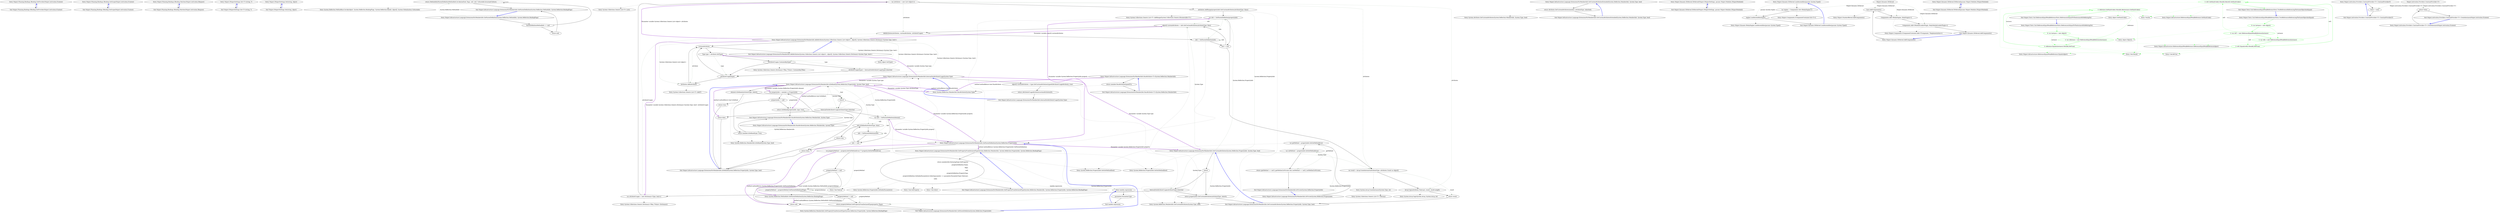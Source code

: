 digraph  {
n0 [cluster="Ninject.Planning.Bindings.IBinding.GetProvider(Ninject.Activation.IContext)", label="Entry Ninject.Planning.Bindings.IBinding.GetProvider(Ninject.Activation.IContext)", span="80-80"];
n1 [cluster="Ninject.Planning.Bindings.IBinding.GetProvider(Ninject.Activation.IContext)", label="Exit Ninject.Planning.Bindings.IBinding.GetProvider(Ninject.Activation.IContext)", span="80-80"];
n2 [cluster="Ninject.Planning.Bindings.IBinding.GetScope(Ninject.Activation.IContext)", label="Entry Ninject.Planning.Bindings.IBinding.GetScope(Ninject.Activation.IContext)", span="87-87"];
n3 [cluster="Ninject.Planning.Bindings.IBinding.GetScope(Ninject.Activation.IContext)", label="Exit Ninject.Planning.Bindings.IBinding.GetScope(Ninject.Activation.IContext)", span="87-87"];
n4 [cluster="Ninject.Planning.Bindings.IBinding.Matches(Ninject.Activation.IRequest)", label="Entry Ninject.Planning.Bindings.IBinding.Matches(Ninject.Activation.IRequest)", span="95-95"];
n5 [cluster="Ninject.Planning.Bindings.IBinding.Matches(Ninject.Activation.IRequest)", label="Exit Ninject.Planning.Bindings.IBinding.Matches(Ninject.Activation.IRequest)", span="95-95"];
m0_0 [cluster="Ninject.INinjectSettings.Get<T>(string, T)", file="ActivationCacheTests.cs", label="Entry Ninject.INinjectSettings.Get<T>(string, T)", span="62-62"];
m0_1 [cluster="Ninject.INinjectSettings.Get<T>(string, T)", file="ActivationCacheTests.cs", label="Exit Ninject.INinjectSettings.Get<T>(string, T)", span="62-62"];
m0_2 [cluster="Ninject.INinjectSettings.Set(string, object)", file="ActivationCacheTests.cs", label="Entry Ninject.INinjectSettings.Set(string, object)", span="69-69"];
m0_3 [cluster="Ninject.INinjectSettings.Set(string, object)", file="ActivationCacheTests.cs", label="Exit Ninject.INinjectSettings.Set(string, object)", span="69-69"];
m2_48 [cluster="System.Reflection.MethodBase.Invoke(object, System.Reflection.BindingFlags, System.Reflection.Binder, object[], System.Globalization.CultureInfo)", file="ExtensionsForMemberInfo.cs", label="Entry System.Reflection.MethodBase.Invoke(object, System.Reflection.BindingFlags, System.Reflection.Binder, object[], System.Globalization.CultureInfo)", span="0-0"];
m2_79 [cluster="System.Collections.Generic.List<T>.List()", file="ExtensionsForMemberInfo.cs", label="Entry System.Collections.Generic.List<T>.List()", span="0-0"];
m2_29 [cluster="Ninject.Infrastructure.Language.ExtensionsForMemberInfo.GetCustomAttributesExtended(System.Reflection.MemberInfo, System.Type, bool)", file="ExtensionsForMemberInfo.cs", label="Entry Ninject.Infrastructure.Language.ExtensionsForMemberInfo.GetCustomAttributesExtended(System.Reflection.MemberInfo, System.Type, bool)", span="131-131"];
m2_30 [cluster="Ninject.Infrastructure.Language.ExtensionsForMemberInfo.GetCustomAttributesExtended(System.Reflection.MemberInfo, System.Type, bool)", file="ExtensionsForMemberInfo.cs", label="return Attribute.GetCustomAttributes(member, attributeType, inherited);", span="134-134"];
m2_31 [cluster="Ninject.Infrastructure.Language.ExtensionsForMemberInfo.GetCustomAttributesExtended(System.Reflection.MemberInfo, System.Type, bool)", file="ExtensionsForMemberInfo.cs", label="Exit Ninject.Infrastructure.Language.ExtensionsForMemberInfo.GetCustomAttributesExtended(System.Reflection.MemberInfo, System.Type, bool)", span="131-131"];
m2_93 [cluster="object.GetType()", file="ExtensionsForMemberInfo.cs", label="Entry object.GetType()", span="0-0"];
m2_80 [cluster="System.Reflection.MemberInfo.GetCustomAttributes(System.Type, bool)", file="ExtensionsForMemberInfo.cs", label="Entry System.Reflection.MemberInfo.GetCustomAttributes(System.Type, bool)", span="0-0"];
m2_94 [cluster="System.Collections.Generic.Dictionary<TKey, TValue>.ContainsKey(TKey)", file="ExtensionsForMemberInfo.cs", label="Entry System.Collections.Generic.Dictionary<TKey, TValue>.ContainsKey(TKey)", span="0-0"];
m2_27 [cluster="System.Reflection.PropertyInfo.GetGetMethod(bool)", file="ExtensionsForMemberInfo.cs", label="Entry System.Reflection.PropertyInfo.GetGetMethod(bool)", span="0-0"];
m2_41 [cluster="System.Reflection.MethodInfo.GetParentDefinition(System.Reflection.BindingFlags)", file="ExtensionsForMemberInfo.cs", label="Entry System.Reflection.MethodInfo.GetParentDefinition(System.Reflection.BindingFlags)", span="161-161"];
m2_82 [cluster="Ninject.Infrastructure.Language.ExtensionsForMemberInfo.AddAttributes(System.Collections.Generic.List<object>, object[], System.Collections.Generic.Dictionary<System.Type, bool>)", file="ExtensionsForMemberInfo.cs", label="Entry Ninject.Infrastructure.Language.ExtensionsForMemberInfo.AddAttributes(System.Collections.Generic.List<object>, object[], System.Collections.Generic.Dictionary<System.Type, bool>)", span="238-238"];
m2_86 [cluster="Ninject.Infrastructure.Language.ExtensionsForMemberInfo.AddAttributes(System.Collections.Generic.List<object>, object[], System.Collections.Generic.Dictionary<System.Type, bool>)", file="ExtensionsForMemberInfo.cs", label=customAttributes, span="240-240"];
m2_88 [cluster="Ninject.Infrastructure.Language.ExtensionsForMemberInfo.AddAttributes(System.Collections.Generic.List<object>, object[], System.Collections.Generic.Dictionary<System.Type, bool>)", file="ExtensionsForMemberInfo.cs", label="!attributeUsages.ContainsKey(type)", span="243-243"];
m2_89 [cluster="Ninject.Infrastructure.Language.ExtensionsForMemberInfo.AddAttributes(System.Collections.Generic.List<object>, object[], System.Collections.Generic.Dictionary<System.Type, bool>)", file="ExtensionsForMemberInfo.cs", label="attributeUsages[type] = InternalGetAttributeUsage(type).Inherited", span="245-245"];
m2_90 [cluster="Ninject.Infrastructure.Language.ExtensionsForMemberInfo.AddAttributes(System.Collections.Generic.List<object>, object[], System.Collections.Generic.Dictionary<System.Type, bool>)", file="ExtensionsForMemberInfo.cs", label="attributeUsages[type]", span="248-248"];
m2_91 [cluster="Ninject.Infrastructure.Language.ExtensionsForMemberInfo.AddAttributes(System.Collections.Generic.List<object>, object[], System.Collections.Generic.Dictionary<System.Type, bool>)", file="ExtensionsForMemberInfo.cs", label="attributes.Add(attribute)", span="250-250"];
m2_87 [cluster="Ninject.Infrastructure.Language.ExtensionsForMemberInfo.AddAttributes(System.Collections.Generic.List<object>, object[], System.Collections.Generic.Dictionary<System.Type, bool>)", file="ExtensionsForMemberInfo.cs", label="Type type = attribute.GetType()", span="242-242"];
m2_92 [cluster="Ninject.Infrastructure.Language.ExtensionsForMemberInfo.AddAttributes(System.Collections.Generic.List<object>, object[], System.Collections.Generic.Dictionary<System.Type, bool>)", file="ExtensionsForMemberInfo.cs", label="Exit Ninject.Infrastructure.Language.ExtensionsForMemberInfo.AddAttributes(System.Collections.Generic.List<object>, object[], System.Collections.Generic.Dictionary<System.Type, bool>)", span="238-238"];
m2_32 [cluster="System.Attribute.GetCustomAttributes(System.Reflection.MemberInfo, System.Type, bool)", file="ExtensionsForMemberInfo.cs", label="Entry System.Attribute.GetCustomAttributes(System.Reflection.MemberInfo, System.Type, bool)", span="0-0"];
m2_3 [cluster="System.Reflection.MemberInfo.HasAttribute(System.Type)", file="ExtensionsForMemberInfo.cs", label="Entry System.Reflection.MemberInfo.HasAttribute(System.Type)", span="67-67"];
m2_12 [cluster="Ninject.Infrastructure.Language.ExtensionsForMemberInfo.GetPropertyFromDeclaredType(System.Reflection.MemberInfo, System.Reflection.PropertyInfo, System.Reflection.BindingFlags)", file="ExtensionsForMemberInfo.cs", label="Entry Ninject.Infrastructure.Language.ExtensionsForMemberInfo.GetPropertyFromDeclaredType(System.Reflection.MemberInfo, System.Reflection.PropertyInfo, System.Reflection.BindingFlags)", span="95-95"];
m2_13 [cluster="Ninject.Infrastructure.Language.ExtensionsForMemberInfo.GetPropertyFromDeclaredType(System.Reflection.MemberInfo, System.Reflection.PropertyInfo, System.Reflection.BindingFlags)", file="ExtensionsForMemberInfo.cs", label="return memberInfo.DeclaringType.GetProperty(\r\n                propertyDefinition.Name,\r\n                flags,\r\n                null,\r\n                propertyDefinition.PropertyType,\r\n                propertyDefinition.GetIndexParameters().Select(parameter => parameter.ParameterType).ToArray(),\r\n                null);", span="100-106"];
m2_14 [cluster="Ninject.Infrastructure.Language.ExtensionsForMemberInfo.GetPropertyFromDeclaredType(System.Reflection.MemberInfo, System.Reflection.PropertyInfo, System.Reflection.BindingFlags)", file="ExtensionsForMemberInfo.cs", label="Exit Ninject.Infrastructure.Language.ExtensionsForMemberInfo.GetPropertyFromDeclaredType(System.Reflection.MemberInfo, System.Reflection.PropertyInfo, System.Reflection.BindingFlags)", span="95-95"];
m2_11 [cluster="System.Reflection.MemberInfo.IsDefined(System.Type, bool)", file="ExtensionsForMemberInfo.cs", label="Entry System.Reflection.MemberInfo.IsDefined(System.Type, bool)", span="0-0"];
m2_61 [cluster="Ninject.Infrastructure.Language.ExtensionsForMemberInfo.InternalGetAttributeUsage(System.Type)", file="ExtensionsForMemberInfo.cs", label="Entry Ninject.Infrastructure.Language.ExtensionsForMemberInfo.InternalGetAttributeUsage(System.Type)", span="255-255"];
m2_96 [cluster="Ninject.Infrastructure.Language.ExtensionsForMemberInfo.InternalGetAttributeUsage(System.Type)", file="ExtensionsForMemberInfo.cs", label="object[] customAttributes = type.GetCustomAttributes(typeof(AttributeUsageAttribute), true)", span="257-257"];
m2_97 [cluster="Ninject.Infrastructure.Language.ExtensionsForMemberInfo.InternalGetAttributeUsage(System.Type)", file="ExtensionsForMemberInfo.cs", label="return (AttributeUsageAttribute)customAttributes[0];", span="258-258"];
m2_98 [cluster="Ninject.Infrastructure.Language.ExtensionsForMemberInfo.InternalGetAttributeUsage(System.Type)", file="ExtensionsForMemberInfo.cs", label="Exit Ninject.Infrastructure.Language.ExtensionsForMemberInfo.InternalGetAttributeUsage(System.Type)", span="255-255"];
m2_62 [cluster="Ninject.Infrastructure.Language.ExtensionsForMemberInfo.GetCustomAttributes(System.Reflection.PropertyInfo, System.Type, bool)", file="ExtensionsForMemberInfo.cs", label="Entry Ninject.Infrastructure.Language.ExtensionsForMemberInfo.GetCustomAttributes(System.Reflection.PropertyInfo, System.Type, bool)", span="212-212"];
m2_63 [cluster="Ninject.Infrastructure.Language.ExtensionsForMemberInfo.GetCustomAttributes(System.Reflection.PropertyInfo, System.Type, bool)", file="ExtensionsForMemberInfo.cs", label=inherit, span="214-214"];
m2_64 [cluster="Ninject.Infrastructure.Language.ExtensionsForMemberInfo.GetCustomAttributes(System.Reflection.PropertyInfo, System.Type, bool)", file="ExtensionsForMemberInfo.cs", label="InternalGetAttributeUsage(attributeType).Inherited", span="216-216"];
m2_67 [cluster="Ninject.Infrastructure.Language.ExtensionsForMemberInfo.GetCustomAttributes(System.Reflection.PropertyInfo, System.Type, bool)", file="ExtensionsForMemberInfo.cs", label="attributes.AddRange(propertyInfo.GetCustomAttributes(attributeType, false))", span="220-220"];
m2_68 [cluster="Ninject.Infrastructure.Language.ExtensionsForMemberInfo.GetCustomAttributes(System.Reflection.PropertyInfo, System.Type, bool)", file="ExtensionsForMemberInfo.cs", label="var info = GetParentDefinition(propertyInfo)", span="221-221"];
m2_70 [cluster="Ninject.Infrastructure.Language.ExtensionsForMemberInfo.GetCustomAttributes(System.Reflection.PropertyInfo, System.Type, bool)", file="ExtensionsForMemberInfo.cs", label="object[] customAttributes = info.GetCustomAttributes(attributeType, false)", span="225-225"];
m2_73 [cluster="Ninject.Infrastructure.Language.ExtensionsForMemberInfo.GetCustomAttributes(System.Reflection.PropertyInfo, System.Type, bool)", file="ExtensionsForMemberInfo.cs", label="var result = Array.CreateInstance(attributeType, attributes.Count) as object[]", span="229-229"];
m2_76 [cluster="Ninject.Infrastructure.Language.ExtensionsForMemberInfo.GetCustomAttributes(System.Reflection.PropertyInfo, System.Type, bool)", file="ExtensionsForMemberInfo.cs", label="return propertyInfo.GetCustomAttributes(attributeType, inherit);", span="235-235"];
m2_65 [cluster="Ninject.Infrastructure.Language.ExtensionsForMemberInfo.GetCustomAttributes(System.Reflection.PropertyInfo, System.Type, bool)", file="ExtensionsForMemberInfo.cs", label="var attributeUsages = new Dictionary<Type, bool>()", span="218-218"];
m2_66 [cluster="Ninject.Infrastructure.Language.ExtensionsForMemberInfo.GetCustomAttributes(System.Reflection.PropertyInfo, System.Type, bool)", file="ExtensionsForMemberInfo.cs", label="var attributes = new List<object>()", span="219-219"];
m2_71 [cluster="Ninject.Infrastructure.Language.ExtensionsForMemberInfo.GetCustomAttributes(System.Reflection.PropertyInfo, System.Type, bool)", file="ExtensionsForMemberInfo.cs", label="AddAttributes(attributes, customAttributes, attributeUsages)", span="226-226"];
m2_74 [cluster="Ninject.Infrastructure.Language.ExtensionsForMemberInfo.GetCustomAttributes(System.Reflection.PropertyInfo, System.Type, bool)", file="ExtensionsForMemberInfo.cs", label="Array.Copy(attributes.ToArray(), result, result.Length)", span="230-230"];
m2_69 [cluster="Ninject.Infrastructure.Language.ExtensionsForMemberInfo.GetCustomAttributes(System.Reflection.PropertyInfo, System.Type, bool)", file="ExtensionsForMemberInfo.cs", label="info != null", span="222-222"];
m2_72 [cluster="Ninject.Infrastructure.Language.ExtensionsForMemberInfo.GetCustomAttributes(System.Reflection.PropertyInfo, System.Type, bool)", file="ExtensionsForMemberInfo.cs", label="info = GetParentDefinition(info)", span="223-223"];
m2_75 [cluster="Ninject.Infrastructure.Language.ExtensionsForMemberInfo.GetCustomAttributes(System.Reflection.PropertyInfo, System.Type, bool)", file="ExtensionsForMemberInfo.cs", label="return result;", span="231-231"];
m2_77 [cluster="Ninject.Infrastructure.Language.ExtensionsForMemberInfo.GetCustomAttributes(System.Reflection.PropertyInfo, System.Type, bool)", file="ExtensionsForMemberInfo.cs", label="Exit Ninject.Infrastructure.Language.ExtensionsForMemberInfo.GetCustomAttributes(System.Reflection.PropertyInfo, System.Type, bool)", span="212-212"];
m2_17 [cluster="Unk.ToArray", file="ExtensionsForMemberInfo.cs", label="Entry Unk.ToArray", span=""];
m2_4 [cluster="Ninject.Infrastructure.Language.ExtensionsForMemberInfo.HasAttribute(System.Reflection.MemberInfo, System.Type)", file="ExtensionsForMemberInfo.cs", label="Entry Ninject.Infrastructure.Language.ExtensionsForMemberInfo.HasAttribute(System.Reflection.MemberInfo, System.Type)", span="67-67"];
m2_5 [cluster="Ninject.Infrastructure.Language.ExtensionsForMemberInfo.HasAttribute(System.Reflection.MemberInfo, System.Type)", file="ExtensionsForMemberInfo.cs", label="var propertyInfo = member as PropertyInfo", span="69-69"];
m2_7 [cluster="Ninject.Infrastructure.Language.ExtensionsForMemberInfo.HasAttribute(System.Reflection.MemberInfo, System.Type)", file="ExtensionsForMemberInfo.cs", label="return IsDefined(propertyInfo, type, true);", span="72-72"];
m2_8 [cluster="Ninject.Infrastructure.Language.ExtensionsForMemberInfo.HasAttribute(System.Reflection.MemberInfo, System.Type)", file="ExtensionsForMemberInfo.cs", label="return member.IsDefined(type, true);", span="85-85"];
m2_6 [cluster="Ninject.Infrastructure.Language.ExtensionsForMemberInfo.HasAttribute(System.Reflection.MemberInfo, System.Type)", file="ExtensionsForMemberInfo.cs", label="propertyInfo != null", span="70-70"];
m2_9 [cluster="Ninject.Infrastructure.Language.ExtensionsForMemberInfo.HasAttribute(System.Reflection.MemberInfo, System.Type)", file="ExtensionsForMemberInfo.cs", label="Exit Ninject.Infrastructure.Language.ExtensionsForMemberInfo.HasAttribute(System.Reflection.MemberInfo, System.Type)", span="67-67"];
m2_15 [cluster="System.Reflection.PropertyInfo.GetIndexParameters()", file="ExtensionsForMemberInfo.cs", label="Entry System.Reflection.PropertyInfo.GetIndexParameters()", span="0-0"];
m2_28 [cluster="System.Reflection.PropertyInfo.GetSetMethod(bool)", file="ExtensionsForMemberInfo.cs", label="Entry System.Reflection.PropertyInfo.GetSetMethod(bool)", span="0-0"];
m2_83 [cluster="System.Array.CreateInstance(System.Type, int)", file="ExtensionsForMemberInfo.cs", label="Entry System.Array.CreateInstance(System.Type, int)", span="0-0"];
m2_78 [cluster="System.Collections.Generic.Dictionary<TKey, TValue>.Dictionary()", file="ExtensionsForMemberInfo.cs", label="Entry System.Collections.Generic.Dictionary<TKey, TValue>.Dictionary()", span="0-0"];
m2_84 [cluster="System.Collections.Generic.List<T>.ToArray()", file="ExtensionsForMemberInfo.cs", label="Entry System.Collections.Generic.List<T>.ToArray()", span="0-0"];
m2_10 [cluster="Ninject.Infrastructure.Language.ExtensionsForMemberInfo.IsDefined(System.Reflection.PropertyInfo, System.Type, bool)", file="ExtensionsForMemberInfo.cs", label="Entry Ninject.Infrastructure.Language.ExtensionsForMemberInfo.IsDefined(System.Reflection.PropertyInfo, System.Type, bool)", span="184-184"];
m2_49 [cluster="Ninject.Infrastructure.Language.ExtensionsForMemberInfo.IsDefined(System.Reflection.PropertyInfo, System.Type, bool)", file="ExtensionsForMemberInfo.cs", label="element.IsDefined(attributeType, inherit)", span="186-186"];
m2_51 [cluster="Ninject.Infrastructure.Language.ExtensionsForMemberInfo.IsDefined(System.Reflection.PropertyInfo, System.Type, bool)", file="ExtensionsForMemberInfo.cs", label=inherit, span="191-191"];
m2_52 [cluster="Ninject.Infrastructure.Language.ExtensionsForMemberInfo.IsDefined(System.Reflection.PropertyInfo, System.Type, bool)", file="ExtensionsForMemberInfo.cs", label="!InternalGetAttributeUsage(attributeType).Inherited", span="193-193"];
m2_54 [cluster="Ninject.Infrastructure.Language.ExtensionsForMemberInfo.IsDefined(System.Reflection.PropertyInfo, System.Type, bool)", file="ExtensionsForMemberInfo.cs", label="var info = GetParentDefinition(element)", span="198-198"];
m2_56 [cluster="Ninject.Infrastructure.Language.ExtensionsForMemberInfo.IsDefined(System.Reflection.PropertyInfo, System.Type, bool)", file="ExtensionsForMemberInfo.cs", label="info.IsDefined(attributeType, false)", span="202-202"];
m2_50 [cluster="Ninject.Infrastructure.Language.ExtensionsForMemberInfo.IsDefined(System.Reflection.PropertyInfo, System.Type, bool)", file="ExtensionsForMemberInfo.cs", label="return true;", span="188-188"];
m2_59 [cluster="Ninject.Infrastructure.Language.ExtensionsForMemberInfo.IsDefined(System.Reflection.PropertyInfo, System.Type, bool)", file="ExtensionsForMemberInfo.cs", label="return false;", span="209-209"];
m2_53 [cluster="Ninject.Infrastructure.Language.ExtensionsForMemberInfo.IsDefined(System.Reflection.PropertyInfo, System.Type, bool)", file="ExtensionsForMemberInfo.cs", label="return false;", span="195-195"];
m2_55 [cluster="Ninject.Infrastructure.Language.ExtensionsForMemberInfo.IsDefined(System.Reflection.PropertyInfo, System.Type, bool)", file="ExtensionsForMemberInfo.cs", label="info != null", span="199-199"];
m2_58 [cluster="Ninject.Infrastructure.Language.ExtensionsForMemberInfo.IsDefined(System.Reflection.PropertyInfo, System.Type, bool)", file="ExtensionsForMemberInfo.cs", label="info = GetParentDefinition(info)", span="200-200"];
m2_57 [cluster="Ninject.Infrastructure.Language.ExtensionsForMemberInfo.IsDefined(System.Reflection.PropertyInfo, System.Type, bool)", file="ExtensionsForMemberInfo.cs", label="return true;", span="204-204"];
m2_60 [cluster="Ninject.Infrastructure.Language.ExtensionsForMemberInfo.IsDefined(System.Reflection.PropertyInfo, System.Type, bool)", file="ExtensionsForMemberInfo.cs", label="Exit Ninject.Infrastructure.Language.ExtensionsForMemberInfo.IsDefined(System.Reflection.PropertyInfo, System.Type, bool)", span="184-184"];
m2_18 [cluster="Unk.GetProperty", file="ExtensionsForMemberInfo.cs", label="Entry Unk.GetProperty", span=""];
m2_43 [cluster="Ninject.Infrastructure.Language.ExtensionsForMemberInfo.GetParentDefinition(System.Reflection.MethodInfo, System.Reflection.BindingFlags)", file="ExtensionsForMemberInfo.cs", label="Entry Ninject.Infrastructure.Language.ExtensionsForMemberInfo.GetParentDefinition(System.Reflection.MethodInfo, System.Reflection.BindingFlags)", span="161-161"];
m2_44 [cluster="Ninject.Infrastructure.Language.ExtensionsForMemberInfo.GetParentDefinition(System.Reflection.MethodInfo, System.Reflection.BindingFlags)", file="ExtensionsForMemberInfo.cs", label="ParentDefinitionMethodInfo == null", span="175-175"];
m2_46 [cluster="Ninject.Infrastructure.Language.ExtensionsForMemberInfo.GetParentDefinition(System.Reflection.MethodInfo, System.Reflection.BindingFlags)", file="ExtensionsForMemberInfo.cs", label="return (MethodInfo)ParentDefinitionMethodInfo.Invoke(method, flags, null, null, CultureInfo.InvariantCulture);", span="180-180"];
m2_45 [cluster="Ninject.Infrastructure.Language.ExtensionsForMemberInfo.GetParentDefinition(System.Reflection.MethodInfo, System.Reflection.BindingFlags)", file="ExtensionsForMemberInfo.cs", label="return null;", span="177-177"];
m2_47 [cluster="Ninject.Infrastructure.Language.ExtensionsForMemberInfo.GetParentDefinition(System.Reflection.MethodInfo, System.Reflection.BindingFlags)", file="ExtensionsForMemberInfo.cs", label="Exit Ninject.Infrastructure.Language.ExtensionsForMemberInfo.GetParentDefinition(System.Reflection.MethodInfo, System.Reflection.BindingFlags)", span="161-161"];
m2_0 [cluster="Ninject.Infrastructure.Language.ExtensionsForMemberInfo.HasAttribute<T>(System.Reflection.MemberInfo)", file="ExtensionsForMemberInfo.cs", label="Entry Ninject.Infrastructure.Language.ExtensionsForMemberInfo.HasAttribute<T>(System.Reflection.MemberInfo)", span="54-54"];
m2_1 [cluster="Ninject.Infrastructure.Language.ExtensionsForMemberInfo.HasAttribute<T>(System.Reflection.MemberInfo)", file="ExtensionsForMemberInfo.cs", label="return member.HasAttribute(typeof(T));", span="56-56"];
m2_2 [cluster="Ninject.Infrastructure.Language.ExtensionsForMemberInfo.HasAttribute<T>(System.Reflection.MemberInfo)", file="ExtensionsForMemberInfo.cs", label="Exit Ninject.Infrastructure.Language.ExtensionsForMemberInfo.HasAttribute<T>(System.Reflection.MemberInfo)", span="54-54"];
m2_22 [cluster="Ninject.Infrastructure.Language.ExtensionsForMemberInfo.IsPrivate(System.Reflection.PropertyInfo)", file="ExtensionsForMemberInfo.cs", label="Entry Ninject.Infrastructure.Language.ExtensionsForMemberInfo.IsPrivate(System.Reflection.PropertyInfo)", span="116-116"];
m2_23 [cluster="Ninject.Infrastructure.Language.ExtensionsForMemberInfo.IsPrivate(System.Reflection.PropertyInfo)", file="ExtensionsForMemberInfo.cs", label="var getMethod = propertyInfo.GetGetMethod(true)", span="118-118"];
m2_24 [cluster="Ninject.Infrastructure.Language.ExtensionsForMemberInfo.IsPrivate(System.Reflection.PropertyInfo)", file="ExtensionsForMemberInfo.cs", label="var setMethod = propertyInfo.GetSetMethod(true)", span="119-119"];
m2_25 [cluster="Ninject.Infrastructure.Language.ExtensionsForMemberInfo.IsPrivate(System.Reflection.PropertyInfo)", file="ExtensionsForMemberInfo.cs", label="return (getMethod == null || getMethod.IsPrivate) && (setMethod == null || setMethod.IsPrivate);", span="120-120"];
m2_26 [cluster="Ninject.Infrastructure.Language.ExtensionsForMemberInfo.IsPrivate(System.Reflection.PropertyInfo)", file="ExtensionsForMemberInfo.cs", label="Exit Ninject.Infrastructure.Language.ExtensionsForMemberInfo.IsPrivate(System.Reflection.PropertyInfo)", span="116-116"];
m2_33 [cluster="Ninject.Infrastructure.Language.ExtensionsForMemberInfo.GetParentDefinition(System.Reflection.PropertyInfo)", file="ExtensionsForMemberInfo.cs", label="Entry Ninject.Infrastructure.Language.ExtensionsForMemberInfo.GetParentDefinition(System.Reflection.PropertyInfo)", span="146-146"];
m2_34 [cluster="Ninject.Infrastructure.Language.ExtensionsForMemberInfo.GetParentDefinition(System.Reflection.PropertyInfo)", file="ExtensionsForMemberInfo.cs", label="var propertyMethod = property.GetGetMethod(true) ?? property.GetSetMethod(true)", span="148-148"];
m2_38 [cluster="Ninject.Infrastructure.Language.ExtensionsForMemberInfo.GetParentDefinition(System.Reflection.PropertyInfo)", file="ExtensionsForMemberInfo.cs", label="return propertyMethod.GetPropertyFromDeclaredType(property, Flags);", span="154-154"];
m2_35 [cluster="Ninject.Infrastructure.Language.ExtensionsForMemberInfo.GetParentDefinition(System.Reflection.PropertyInfo)", file="ExtensionsForMemberInfo.cs", label="propertyMethod != null", span="149-149"];
m2_36 [cluster="Ninject.Infrastructure.Language.ExtensionsForMemberInfo.GetParentDefinition(System.Reflection.PropertyInfo)", file="ExtensionsForMemberInfo.cs", label="propertyMethod = propertyMethod.GetParentDefinition(Flags)", span="151-151"];
m2_39 [cluster="Ninject.Infrastructure.Language.ExtensionsForMemberInfo.GetParentDefinition(System.Reflection.PropertyInfo)", file="ExtensionsForMemberInfo.cs", label="return null;", span="158-158"];
m2_37 [cluster="Ninject.Infrastructure.Language.ExtensionsForMemberInfo.GetParentDefinition(System.Reflection.PropertyInfo)", file="ExtensionsForMemberInfo.cs", label="propertyMethod != null", span="152-152"];
m2_40 [cluster="Ninject.Infrastructure.Language.ExtensionsForMemberInfo.GetParentDefinition(System.Reflection.PropertyInfo)", file="ExtensionsForMemberInfo.cs", label="Exit Ninject.Infrastructure.Language.ExtensionsForMemberInfo.GetParentDefinition(System.Reflection.PropertyInfo)", span="146-146"];
m2_19 [cluster="lambda expression", file="ExtensionsForMemberInfo.cs", label="Entry lambda expression", span="105-105"];
m2_20 [cluster="lambda expression", file="ExtensionsForMemberInfo.cs", label="parameter.ParameterType", span="105-105"];
m2_21 [cluster="lambda expression", file="ExtensionsForMemberInfo.cs", label="Exit lambda expression", span="105-105"];
m2_16 [cluster="Unk.Select", file="ExtensionsForMemberInfo.cs", label="Entry Unk.Select", span=""];
m2_81 [cluster="System.Collections.Generic.List<T>.AddRange(System.Collections.Generic.IEnumerable<T>)", file="ExtensionsForMemberInfo.cs", label="Entry System.Collections.Generic.List<T>.AddRange(System.Collections.Generic.IEnumerable<T>)", span="0-0"];
m2_95 [cluster="System.Collections.Generic.List<T>.Add(T)", file="ExtensionsForMemberInfo.cs", label="Entry System.Collections.Generic.List<T>.Add(T)", span="0-0"];
m2_85 [cluster="System.Array.Copy(System.Array, System.Array, int)", file="ExtensionsForMemberInfo.cs", label="Entry System.Array.Copy(System.Array, System.Array, int)", span="0-0"];
m2_42 [cluster="System.Reflection.MemberInfo.GetPropertyFromDeclaredType(System.Reflection.PropertyInfo, System.Reflection.BindingFlags)", file="ExtensionsForMemberInfo.cs", label="Entry System.Reflection.MemberInfo.GetPropertyFromDeclaredType(System.Reflection.PropertyInfo, System.Reflection.BindingFlags)", span="95-95"];
m3_2 [cluster="Ninject.Dynamic.DlrKernel.DlrKernel(Ninject.INinjectSettings, params Ninject.Modules.INinjectModule[])", file="ReferenceEqualWeakReference.cs", label="Entry Ninject.Dynamic.DlrKernel.DlrKernel(Ninject.INinjectSettings, params Ninject.Modules.INinjectModule[])", span="15-15"];
m3_3 [cluster="Ninject.Dynamic.DlrKernel.DlrKernel(Ninject.INinjectSettings, params Ninject.Modules.INinjectModule[])", file="ReferenceEqualWeakReference.cs", label="Exit Ninject.Dynamic.DlrKernel.DlrKernel(Ninject.INinjectSettings, params Ninject.Modules.INinjectModule[])", span="15-15"];
m3_11 [cluster="Ninject.Dynamic.DlrKernel.LoadAssemblies(params System.Type[])", file="ReferenceEqualWeakReference.cs", label="Entry Ninject.Dynamic.DlrKernel.LoadAssemblies(params System.Type[])", span="30-30"];
m3_12 [cluster="Ninject.Dynamic.DlrKernel.LoadAssemblies(params System.Type[])", file="ReferenceEqualWeakReference.cs", label="var engine = Components.Get<IRubyEngine>()", span="32-32"];
m3_13 [cluster="Ninject.Dynamic.DlrKernel.LoadAssemblies(params System.Type[])", file="ReferenceEqualWeakReference.cs", label="engine.LoadAssemblies(types)", span="33-33"];
m3_14 [cluster="Ninject.Dynamic.DlrKernel.LoadAssemblies(params System.Type[])", file="ReferenceEqualWeakReference.cs", label="Exit Ninject.Dynamic.DlrKernel.LoadAssemblies(params System.Type[])", span="30-30"];
m3_16 [cluster="Ninject.Dynamic.IRubyEngine.LoadAssemblies(params System.Type[])", file="ReferenceEqualWeakReference.cs", label="Entry Ninject.Dynamic.IRubyEngine.LoadAssemblies(params System.Type[])", span="61-61"];
m3_15 [cluster="Ninject.Components.IComponentContainer.Get<T>()", file="ReferenceEqualWeakReference.cs", label="Entry Ninject.Components.IComponentContainer.Get<T>()", span="59-59"];
m3_9 [cluster="Ninject.StandardKernel.AddComponents()", file="ReferenceEqualWeakReference.cs", label="Entry Ninject.StandardKernel.AddComponents()", span="53-53"];
m3_10 [cluster="Ninject.Components.IComponentContainer.Add<TComponent, TImplementation>()", file="ReferenceEqualWeakReference.cs", label="Entry Ninject.Components.IComponentContainer.Add<TComponent, TImplementation>()", span="38-38"];
m3_4 [cluster="Ninject.Dynamic.DlrKernel.AddComponents()", file="ReferenceEqualWeakReference.cs", label="Entry Ninject.Dynamic.DlrKernel.AddComponents()", span="19-19"];
m3_5 [cluster="Ninject.Dynamic.DlrKernel.AddComponents()", file="ReferenceEqualWeakReference.cs", label="base.AddComponents()", span="21-21"];
m3_6 [cluster="Ninject.Dynamic.DlrKernel.AddComponents()", file="ReferenceEqualWeakReference.cs", label="Components.Add<IRubyEngine, RubyEngine>()", span="22-22"];
m3_7 [cluster="Ninject.Dynamic.DlrKernel.AddComponents()", file="ReferenceEqualWeakReference.cs", label="Components.Add<IModuleLoaderPlugin, RubyModuleLoaderPlugin>()", span="23-23"];
m3_8 [cluster="Ninject.Dynamic.DlrKernel.AddComponents()", file="ReferenceEqualWeakReference.cs", label="Exit Ninject.Dynamic.DlrKernel.AddComponents()", span="19-19"];
m3_0 [cluster="Ninject.Dynamic.DlrKernel.DlrKernel(params Ninject.Modules.INinjectModule[])", file="ReferenceEqualWeakReference.cs", label="Entry Ninject.Dynamic.DlrKernel.DlrKernel(params Ninject.Modules.INinjectModule[])", span="10-10"];
m3_1 [cluster="Ninject.Dynamic.DlrKernel.DlrKernel(params Ninject.Modules.INinjectModule[])", file="ReferenceEqualWeakReference.cs", label="Exit Ninject.Dynamic.DlrKernel.DlrKernel(params Ninject.Modules.INinjectModule[])", span="10-10"];
m3_17 [file="ReferenceEqualWeakReference.cs", label="Ninject.Dynamic.DlrKernel", span=""];
m4_12 [cluster="Ninject.Infrastructure.ReferenceEqualWeakReference.GetHashCode()", file="ReferenceEqualWeakReferenceTests.cs", label="Entry Ninject.Infrastructure.ReferenceEqualWeakReference.GetHashCode()", span="123-123"];
m4_13 [cluster="Unk.Be", file="ReferenceEqualWeakReferenceTests.cs", label="Entry Unk.Be", span=""];
m4_7 [cluster="object.Object()", file="ReferenceEqualWeakReferenceTests.cs", label="Entry object.Object()", span="0-0"];
m4_11 [cluster="Unk.BeTrue", file="ReferenceEqualWeakReferenceTests.cs", label="Entry Unk.BeTrue", span=""];
m4_20 [cluster="object.GetHashCode()", file="ReferenceEqualWeakReferenceTests.cs", label="Entry object.GetHashCode()", span="0-0"];
m4_9 [cluster="Ninject.Infrastructure.ReferenceEqualWeakReference.Equals(object)", file="ReferenceEqualWeakReferenceTests.cs", label="Entry Ninject.Infrastructure.ReferenceEqualWeakReference.Equals(object)", span="82-82"];
m4_10 [cluster="Unk.Should", file="ReferenceEqualWeakReferenceTests.cs", label="Entry Unk.Should", span=""];
m4_0 [cluster="Ninject.Tests.Unit.ReferenceEqualWeakReferenceTests.TwoReferencesReferencingTheSameObjectAreEqual()", file="ReferenceEqualWeakReferenceTests.cs", label="Entry Ninject.Tests.Unit.ReferenceEqualWeakReferenceTests.TwoReferencesReferencingTheSameObjectAreEqual()", span="9-9"];
m4_1 [cluster="Ninject.Tests.Unit.ReferenceEqualWeakReferenceTests.TwoReferencesReferencingTheSameObjectAreEqual()", color=green, community=0, file="ReferenceEqualWeakReferenceTests.cs", label="9: var instance = new object()", span="11-11"];
m4_2 [cluster="Ninject.Tests.Unit.ReferenceEqualWeakReferenceTests.TwoReferencesReferencingTheSameObjectAreEqual()", color=green, community=0, file="ReferenceEqualWeakReferenceTests.cs", label="3: var ref1 = new ReferenceEqualWeakReference(instance)", span="12-12"];
m4_3 [cluster="Ninject.Tests.Unit.ReferenceEqualWeakReferenceTests.TwoReferencesReferencingTheSameObjectAreEqual()", color=green, community=0, file="ReferenceEqualWeakReferenceTests.cs", label="3: var ref2 = new ReferenceEqualWeakReference(instance)", span="13-13"];
m4_4 [cluster="Ninject.Tests.Unit.ReferenceEqualWeakReferenceTests.TwoReferencesReferencingTheSameObjectAreEqual()", color=green, community=0, file="ReferenceEqualWeakReferenceTests.cs", label="3: ref1.Equals(ref2).Should().BeTrue()", span="15-15"];
m4_5 [cluster="Ninject.Tests.Unit.ReferenceEqualWeakReferenceTests.TwoReferencesReferencingTheSameObjectAreEqual()", color=green, community=0, file="ReferenceEqualWeakReferenceTests.cs", label="3: ref1.GetHashCode().Should().Be(ref2.GetHashCode())", span="16-16"];
m4_6 [cluster="Ninject.Tests.Unit.ReferenceEqualWeakReferenceTests.TwoReferencesReferencingTheSameObjectAreEqual()", file="ReferenceEqualWeakReferenceTests.cs", label="Exit Ninject.Tests.Unit.ReferenceEqualWeakReferenceTests.TwoReferencesReferencingTheSameObjectAreEqual()", span="9-9"];
m4_14 [cluster="Ninject.Tests.Unit.ReferenceEqualWeakReferenceTests.ReferencesIsEqualToTheInstanceItIsReferingTo()", file="ReferenceEqualWeakReferenceTests.cs", label="Entry Ninject.Tests.Unit.ReferenceEqualWeakReferenceTests.ReferencesIsEqualToTheInstanceItIsReferingTo()", span="20-20"];
m4_15 [cluster="Ninject.Tests.Unit.ReferenceEqualWeakReferenceTests.ReferencesIsEqualToTheInstanceItIsReferingTo()", color=green, community=0, file="ReferenceEqualWeakReferenceTests.cs", label="9: var instance = new object()", span="22-22"];
m4_16 [cluster="Ninject.Tests.Unit.ReferenceEqualWeakReferenceTests.ReferencesIsEqualToTheInstanceItIsReferingTo()", color=green, community=0, file="ReferenceEqualWeakReferenceTests.cs", label="3: var reference = new ReferenceEqualWeakReference(instance)", span="23-23"];
m4_17 [cluster="Ninject.Tests.Unit.ReferenceEqualWeakReferenceTests.ReferencesIsEqualToTheInstanceItIsReferingTo()", color=green, community=0, file="ReferenceEqualWeakReferenceTests.cs", label="3: reference.Equals(instance).Should().BeTrue()", span="25-25"];
m4_18 [cluster="Ninject.Tests.Unit.ReferenceEqualWeakReferenceTests.ReferencesIsEqualToTheInstanceItIsReferingTo()", color=green, community=0, file="ReferenceEqualWeakReferenceTests.cs", label="3: reference.GetHashCode().Should().Be(instance.GetHashCode())", span="26-26"];
m4_19 [cluster="Ninject.Tests.Unit.ReferenceEqualWeakReferenceTests.ReferencesIsEqualToTheInstanceItIsReferingTo()", file="ReferenceEqualWeakReferenceTests.cs", label="Exit Ninject.Tests.Unit.ReferenceEqualWeakReferenceTests.ReferencesIsEqualToTheInstanceItIsReferingTo()", span="20-20"];
m4_8 [cluster="Ninject.Infrastructure.ReferenceEqualWeakReference.ReferenceEqualWeakReference(object)", file="ReferenceEqualWeakReferenceTests.cs", label="Entry Ninject.Infrastructure.ReferenceEqualWeakReference.ReferenceEqualWeakReference(object)", span="28-28"];
m5_0 [cluster="Ninject.Activation.Providers.ConstantProvider<T>.ConstantProvider(T)", file="TransientScopeTests.cs", label="Entry Ninject.Activation.Providers.ConstantProvider<T>.ConstantProvider(T)", span="37-37"];
m5_1 [cluster="Ninject.Activation.Providers.ConstantProvider<T>.ConstantProvider(T)", file="TransientScopeTests.cs", label="Value = value", span="39-39"];
m5_2 [cluster="Ninject.Activation.Providers.ConstantProvider<T>.ConstantProvider(T)", file="TransientScopeTests.cs", label="Exit Ninject.Activation.Providers.ConstantProvider<T>.ConstantProvider(T)", span="37-37"];
m5_3 [cluster="Ninject.Activation.Providers.ConstantProvider<T>.CreateInstance(Ninject.Activation.IContext)", file="TransientScopeTests.cs", label="Entry Ninject.Activation.Providers.ConstantProvider<T>.CreateInstance(Ninject.Activation.IContext)", span="47-47"];
m5_4 [cluster="Ninject.Activation.Providers.ConstantProvider<T>.CreateInstance(Ninject.Activation.IContext)", file="TransientScopeTests.cs", label="return Value;", span="49-49"];
m5_5 [cluster="Ninject.Activation.Providers.ConstantProvider<T>.CreateInstance(Ninject.Activation.IContext)", file="TransientScopeTests.cs", label="Exit Ninject.Activation.Providers.ConstantProvider<T>.CreateInstance(Ninject.Activation.IContext)", span="47-47"];
m5_6 [file="TransientScopeTests.cs", label="Ninject.Activation.Providers.ConstantProvider<T>", span=""];
n0 -> n1  [key=0, style=solid];
n1 -> n0  [color=blue, key=0, style=bold];
n2 -> n3  [key=0, style=solid];
n3 -> n2  [color=blue, key=0, style=bold];
n4 -> n5  [key=0, style=solid];
n5 -> n4  [color=blue, key=0, style=bold];
m0_0 -> m0_1  [key=0, style=solid];
m0_1 -> m0_0  [color=blue, key=0, style=bold];
m0_2 -> m0_3  [key=0, style=solid];
m0_3 -> m0_2  [color=blue, key=0, style=bold];
m2_29 -> m2_30  [key=0, style=solid];
m2_30 -> m2_31  [key=0, style=solid];
m2_30 -> m2_32  [key=2, style=dotted];
m2_31 -> m2_29  [color=blue, key=0, style=bold];
m2_41 -> m2_39  [color=darkorchid, key=3, label="method methodReturn System.Reflection.MethodInfo GetParentDefinition", style=bold];
m2_82 -> m2_86  [key=0, style=solid];
m2_82 -> m2_88  [color=darkseagreen4, key=1, label="System.Collections.Generic.Dictionary<System.Type, bool>", style=dashed];
m2_82 -> m2_89  [color=darkseagreen4, key=1, label="System.Collections.Generic.Dictionary<System.Type, bool>", style=dashed];
m2_82 -> m2_90  [color=darkseagreen4, key=1, label="System.Collections.Generic.Dictionary<System.Type, bool>", style=dashed];
m2_82 -> m2_91  [color=darkseagreen4, key=1, label="System.Collections.Generic.List<object>", style=dashed];
m2_82 -> m2_66  [color=darkorchid, key=3, label="Parameter variable System.Collections.Generic.List<object> attributes", style=bold];
m2_82 -> m2_70  [color=darkorchid, key=3, label="Parameter variable object[] customAttributes", style=bold];
m2_82 -> m2_65  [color=darkorchid, key=3, label="Parameter variable System.Collections.Generic.Dictionary<System.Type, bool> attributeUsages", style=bold];
m2_86 -> m2_87  [key=0, style=solid];
m2_86 -> m2_92  [key=0, style=solid];
m2_86 -> m2_91  [color=darkseagreen4, key=1, label=attribute, style=dashed];
m2_88 -> m2_89  [key=0, style=solid];
m2_88 -> m2_90  [key=0, style=solid];
m2_88 -> m2_94  [key=2, style=dotted];
m2_89 -> m2_90  [key=0, style=solid];
m2_89 -> m2_61  [key=2, style=dotted];
m2_90 -> m2_91  [key=0, style=solid];
m2_90 -> m2_86  [key=0, style=solid];
m2_91 -> m2_86  [key=0, style=solid];
m2_91 -> m2_95  [key=2, style=dotted];
m2_87 -> m2_88  [key=0, style=solid];
m2_87 -> m2_93  [key=2, style=dotted];
m2_87 -> m2_89  [color=darkseagreen4, key=1, label=type, style=dashed];
m2_87 -> m2_90  [color=darkseagreen4, key=1, label=type, style=dashed];
m2_92 -> m2_82  [color=blue, key=0, style=bold];
m2_3 -> m2_10  [color=darkorchid, key=3, label="method methodReturn bool HasAttribute", style=bold];
m2_12 -> m2_13  [key=0, style=solid];
m2_13 -> m2_14  [key=0, style=solid];
m2_13 -> m2_15  [key=2, style=dotted];
m2_13 -> m2_16  [key=2, style=dotted];
m2_13 -> m2_17  [key=2, style=dotted];
m2_13 -> m2_18  [key=2, style=dotted];
m2_13 -> m2_19  [color=darkseagreen4, key=1, label="lambda expression", style=dashed];
m2_14 -> m2_12  [color=blue, key=0, style=bold];
m2_61 -> m2_96  [key=0, style=solid];
m2_61 -> m2_10  [color=darkorchid, key=3, label="Parameter variable System.Type type", style=bold];
m2_61 -> m2_62  [color=darkorchid, key=3, label="Parameter variable System.Type type", style=bold];
m2_61 -> m2_87  [color=darkorchid, key=3, label="Parameter variable System.Type type", style=bold];
m2_96 -> m2_97  [key=0, style=solid];
m2_96 -> m2_80  [key=2, style=dotted];
m2_97 -> m2_98  [key=0, style=solid];
m2_98 -> m2_61  [color=blue, key=0, style=bold];
m2_62 -> m2_63  [key=0, style=solid];
m2_62 -> m2_64  [color=darkseagreen4, key=1, label="System.Type", style=dashed];
m2_62 -> m2_67  [color=darkseagreen4, key=1, label="System.Reflection.PropertyInfo", style=dashed];
m2_62 -> m2_68  [color=darkseagreen4, key=1, label="System.Reflection.PropertyInfo", style=dashed];
m2_62 -> m2_70  [color=darkseagreen4, key=1, label="System.Type", style=dashed];
m2_62 -> m2_73  [color=darkseagreen4, key=1, label="System.Type", style=dashed];
m2_62 -> m2_76  [color=darkseagreen4, key=1, label="System.Reflection.PropertyInfo", style=dashed];
m2_63 -> m2_64  [key=0, style=solid];
m2_63 -> m2_76  [key=0, style=solid];
m2_64 -> m2_65  [key=0, style=solid];
m2_64 -> m2_76  [key=0, style=solid];
m2_64 -> m2_61  [key=2, style=dotted];
m2_67 -> m2_68  [key=0, style=solid];
m2_67 -> m2_80  [key=2, style=dotted];
m2_67 -> m2_81  [key=2, style=dotted];
m2_68 -> m2_69  [key=0, style=solid];
m2_68 -> m2_33  [key=2, style=dotted];
m2_68 -> m2_70  [color=darkseagreen4, key=1, label=info, style=dashed];
m2_68 -> m2_72  [color=darkseagreen4, key=1, label=info, style=dashed];
m2_70 -> m2_71  [key=0, style=solid];
m2_70 -> m2_80  [key=2, style=dotted];
m2_73 -> m2_74  [key=0, style=solid];
m2_73 -> m2_83  [key=2, style=dotted];
m2_73 -> m2_75  [color=darkseagreen4, key=1, label=result, style=dashed];
m2_76 -> m2_77  [key=0, style=solid];
m2_76 -> m2_80  [key=2, style=dotted];
m2_65 -> m2_66  [key=0, style=solid];
m2_65 -> m2_78  [key=2, style=dotted];
m2_65 -> m2_71  [color=darkseagreen4, key=1, label=attributeUsages, style=dashed];
m2_66 -> m2_67  [key=0, style=solid];
m2_66 -> m2_79  [key=2, style=dotted];
m2_66 -> m2_71  [color=darkseagreen4, key=1, label=attributes, style=dashed];
m2_66 -> m2_73  [color=darkseagreen4, key=1, label=attributes, style=dashed];
m2_66 -> m2_74  [color=darkseagreen4, key=1, label=attributes, style=dashed];
m2_71 -> m2_72  [key=0, style=solid];
m2_71 -> m2_82  [key=2, style=dotted];
m2_74 -> m2_75  [key=0, style=solid];
m2_74 -> m2_84  [key=2, style=dotted];
m2_74 -> m2_85  [key=2, style=dotted];
m2_69 -> m2_70  [key=0, style=solid];
m2_69 -> m2_73  [key=0, style=solid];
m2_72 -> m2_69  [key=0, style=solid];
m2_72 -> m2_33  [key=2, style=dotted];
m2_72 -> m2_72  [color=darkseagreen4, key=1, label=info, style=dashed];
m2_75 -> m2_77  [key=0, style=solid];
m2_77 -> m2_62  [color=blue, key=0, style=bold];
m2_4 -> m2_5  [key=0, style=solid];
m2_4 -> m2_7  [color=darkseagreen4, key=1, label="System.Type", style=dashed];
m2_4 -> m2_8  [color=darkseagreen4, key=1, label="System.Reflection.MemberInfo", style=dashed];
m2_5 -> m2_6  [key=0, style=solid];
m2_5 -> m2_7  [color=darkseagreen4, key=1, label=propertyInfo, style=dashed];
m2_7 -> m2_9  [key=0, style=solid];
m2_7 -> m2_10  [key=2, style=dotted];
m2_8 -> m2_9  [key=0, style=solid];
m2_8 -> m2_11  [key=2, style=dotted];
m2_6 -> m2_7  [key=0, style=solid];
m2_6 -> m2_8  [key=0, style=solid];
m2_9 -> m2_4  [color=blue, key=0, style=bold];
m2_10 -> m2_49  [key=0, style=solid];
m2_10 -> m2_51  [color=darkseagreen4, key=1, label=bool, style=dashed];
m2_10 -> m2_52  [color=darkseagreen4, key=1, label="System.Type", style=dashed];
m2_10 -> m2_54  [color=darkseagreen4, key=1, label="System.Reflection.PropertyInfo", style=dashed];
m2_10 -> m2_56  [color=darkseagreen4, key=1, label="System.Type", style=dashed];
m2_10 -> m2_5  [color=darkorchid, key=3, label="Parameter variable System.Reflection.PropertyInfo element", style=bold];
m2_10 -> m2_3  [color=darkorchid, key=3, label="Parameter variable System.Type attributeType", style=bold];
m2_10 -> m2_7  [color=darkorchid, key=3, label="method methodReturn bool IsDefined", style=bold];
m2_10 -> m2_53  [color=darkorchid, key=3, label="method methodReturn bool IsDefined", style=bold];
m2_49 -> m2_50  [key=0, style=solid];
m2_49 -> m2_51  [key=0, style=solid];
m2_49 -> m2_11  [key=2, style=dotted];
m2_51 -> m2_52  [key=0, style=solid];
m2_51 -> m2_59  [key=0, style=solid];
m2_52 -> m2_53  [key=0, style=solid];
m2_52 -> m2_54  [key=0, style=solid];
m2_52 -> m2_61  [key=2, style=dotted];
m2_54 -> m2_55  [key=0, style=solid];
m2_54 -> m2_33  [key=2, style=dotted];
m2_54 -> m2_56  [color=darkseagreen4, key=1, label=info, style=dashed];
m2_54 -> m2_58  [color=darkseagreen4, key=1, label=info, style=dashed];
m2_56 -> m2_57  [key=0, style=solid];
m2_56 -> m2_58  [key=0, style=solid];
m2_56 -> m2_11  [key=2, style=dotted];
m2_50 -> m2_60  [key=0, style=solid];
m2_59 -> m2_60  [key=0, style=solid];
m2_53 -> m2_60  [key=0, style=solid];
m2_55 -> m2_56  [key=0, style=solid];
m2_55 -> m2_59  [key=0, style=solid];
m2_58 -> m2_55  [key=0, style=solid];
m2_58 -> m2_33  [key=2, style=dotted];
m2_58 -> m2_58  [color=darkseagreen4, key=1, label=info, style=dashed];
m2_57 -> m2_60  [key=0, style=solid];
m2_60 -> m2_10  [color=blue, key=0, style=bold];
m2_43 -> m2_44  [key=0, style=solid];
m2_43 -> m2_46  [color=darkseagreen4, key=1, label="System.Reflection.MethodInfo", style=dashed];
m2_44 -> m2_45  [key=0, style=solid];
m2_44 -> m2_46  [key=0, style=solid];
m2_46 -> m2_47  [key=0, style=solid];
m2_46 -> m2_48  [key=2, style=dotted];
m2_45 -> m2_47  [key=0, style=solid];
m2_47 -> m2_43  [color=blue, key=0, style=bold];
m2_0 -> m2_1  [key=0, style=solid];
m2_0 -> m2_3  [color=darkorchid, key=3, label="method methodReturn bool HasAttribute", style=bold];
m2_1 -> m2_2  [key=0, style=solid];
m2_1 -> m2_3  [key=2, style=dotted];
m2_2 -> m2_0  [color=blue, key=0, style=bold];
m2_22 -> m2_23  [key=0, style=solid];
m2_22 -> m2_24  [color=darkseagreen4, key=1, label="System.Reflection.PropertyInfo", style=dashed];
m2_23 -> m2_24  [key=0, style=solid];
m2_23 -> m2_27  [key=2, style=dotted];
m2_23 -> m2_25  [color=darkseagreen4, key=1, label=getMethod, style=dashed];
m2_24 -> m2_25  [key=0, style=solid];
m2_24 -> m2_28  [key=2, style=dotted];
m2_25 -> m2_26  [key=0, style=solid];
m2_26 -> m2_22  [color=blue, key=0, style=bold];
m2_33 -> m2_34  [key=0, style=solid];
m2_33 -> m2_38  [color=darkseagreen4, key=1, label="System.Reflection.PropertyInfo", style=dashed];
m2_33 -> m2_12  [color=darkorchid, key=3, label="method methodReturn System.Reflection.PropertyInfo GetParentDefinition", style=bold];
m2_33 -> m2_39  [color=darkorchid, key=3, label="method methodReturn System.Reflection.PropertyInfo GetParentDefinition", style=bold];
m2_33 -> m2_10  [color=darkorchid, key=3, label="Parameter variable System.Reflection.PropertyInfo property", style=bold];
m2_33 -> m2_54  [color=darkorchid, key=3, label="Parameter variable System.Reflection.PropertyInfo property", style=bold];
m2_33 -> m2_62  [color=darkorchid, key=3, label="Parameter variable System.Reflection.PropertyInfo property", style=bold];
m2_33 -> m2_68  [color=darkorchid, key=3, label="Parameter variable System.Reflection.PropertyInfo property", style=bold];
m2_34 -> m2_35  [key=0, style=solid];
m2_34 -> m2_27  [key=2, style=dotted];
m2_34 -> m2_28  [key=2, style=dotted];
m2_34 -> m2_36  [color=darkseagreen4, key=1, label=propertyMethod, style=dashed];
m2_34 -> m2_41  [color=darkorchid, key=3, label="Local variable System.Reflection.MethodInfo propertyMethod", style=bold];
m2_38 -> m2_40  [key=0, style=solid];
m2_38 -> m2_42  [key=2, style=dotted];
m2_35 -> m2_36  [key=0, style=solid];
m2_35 -> m2_39  [key=0, style=solid];
m2_36 -> m2_37  [key=0, style=solid];
m2_36 -> m2_41  [key=2, style=dotted];
m2_36 -> m2_36  [color=darkseagreen4, key=1, label=propertyMethod, style=dashed];
m2_36 -> m2_38  [color=darkseagreen4, key=1, label=propertyMethod, style=dashed];
m2_39 -> m2_40  [key=0, style=solid];
m2_37 -> m2_38  [key=0, style=solid];
m2_37 -> m2_39  [key=0, style=solid];
m2_40 -> m2_33  [color=blue, key=0, style=bold];
m2_19 -> m2_20  [key=0, style=solid];
m2_20 -> m2_21  [key=0, style=solid];
m2_21 -> m2_19  [color=blue, key=0, style=bold];
m3_2 -> m3_3  [key=0, style=solid];
m3_3 -> m3_2  [color=blue, key=0, style=bold];
m3_11 -> m3_12  [key=0, style=solid];
m3_11 -> m3_13  [color=darkseagreen4, key=1, label="params System.Type[]", style=dashed];
m3_12 -> m3_13  [key=0, style=solid];
m3_12 -> m3_15  [key=2, style=dotted];
m3_13 -> m3_14  [key=0, style=solid];
m3_13 -> m3_16  [key=2, style=dotted];
m3_14 -> m3_11  [color=blue, key=0, style=bold];
m3_4 -> m3_5  [key=0, style=solid];
m3_5 -> m3_6  [key=0, style=solid];
m3_5 -> m3_9  [key=2, style=dotted];
m3_6 -> m3_7  [key=0, style=solid];
m3_6 -> m3_10  [key=2, style=dotted];
m3_7 -> m3_8  [key=0, style=solid];
m3_7 -> m3_10  [key=2, style=dotted];
m3_8 -> m3_4  [color=blue, key=0, style=bold];
m3_0 -> m3_1  [key=0, style=solid];
m3_1 -> m3_0  [color=blue, key=0, style=bold];
m3_17 -> m3_5  [color=darkseagreen4, key=1, label="Ninject.Dynamic.DlrKernel", style=dashed];
m3_17 -> m3_6  [color=darkseagreen4, key=1, label="Ninject.Dynamic.DlrKernel", style=dashed];
m3_17 -> m3_7  [color=darkseagreen4, key=1, label="Ninject.Dynamic.DlrKernel", style=dashed];
m3_17 -> m3_12  [color=darkseagreen4, key=1, label="Ninject.Dynamic.DlrKernel", style=dashed];
m4_0 -> m4_1  [color=green, key=0, style=solid];
m4_1 -> m4_2  [color=green, key=0, style=solid];
m4_1 -> m4_7  [color=green, key=2, style=dotted];
m4_1 -> m4_3  [color=green, key=1, label=instance, style=dashed];
m4_2 -> m4_3  [color=green, key=0, style=solid];
m4_2 -> m4_8  [color=green, key=2, style=dotted];
m4_2 -> m4_4  [color=green, key=1, label=ref1, style=dashed];
m4_2 -> m4_5  [color=green, key=1, label=ref1, style=dashed];
m4_3 -> m4_4  [color=green, key=0, style=solid];
m4_3 -> m4_8  [color=green, key=2, style=dotted];
m4_3 -> m4_5  [color=green, key=1, label=ref2, style=dashed];
m4_4 -> m4_5  [color=green, key=0, style=solid];
m4_4 -> m4_9  [color=green, key=2, style=dotted];
m4_4 -> m4_10  [color=green, key=2, style=dotted];
m4_4 -> m4_11  [color=green, key=2, style=dotted];
m4_5 -> m4_6  [color=green, key=0, style=solid];
m4_5 -> m4_12  [color=green, key=2, style=dotted];
m4_5 -> m4_10  [color=green, key=2, style=dotted];
m4_5 -> m4_13  [color=green, key=2, style=dotted];
m4_6 -> m4_0  [color=blue, key=0, style=bold];
m4_14 -> m4_15  [color=green, key=0, style=solid];
m4_15 -> m4_16  [color=green, key=0, style=solid];
m4_15 -> m4_7  [color=green, key=2, style=dotted];
m4_15 -> m4_17  [color=green, key=1, label=instance, style=dashed];
m4_15 -> m4_18  [color=green, key=1, label=instance, style=dashed];
m4_16 -> m4_17  [color=green, key=0, style=solid];
m4_16 -> m4_8  [color=green, key=2, style=dotted];
m4_16 -> m4_18  [color=green, key=1, label=reference, style=dashed];
m4_17 -> m4_18  [color=green, key=0, style=solid];
m4_17 -> m4_9  [color=green, key=2, style=dotted];
m4_17 -> m4_10  [color=green, key=2, style=dotted];
m4_17 -> m4_11  [color=green, key=2, style=dotted];
m4_18 -> m4_19  [color=green, key=0, style=solid];
m4_18 -> m4_12  [color=green, key=2, style=dotted];
m4_18 -> m4_10  [color=green, key=2, style=dotted];
m4_18 -> m4_20  [color=green, key=2, style=dotted];
m4_18 -> m4_13  [color=green, key=2, style=dotted];
m4_19 -> m4_14  [color=blue, key=0, style=bold];
m5_0 -> m5_1  [key=0, style=solid];
m5_1 -> m5_2  [key=0, style=solid];
m5_2 -> m5_0  [color=blue, key=0, style=bold];
m5_3 -> m5_4  [key=0, style=solid];
m5_4 -> m5_5  [key=0, style=solid];
m5_5 -> m5_3  [color=blue, key=0, style=bold];
m5_6 -> m5_1  [color=darkseagreen4, key=1, label="Ninject.Activation.Providers.ConstantProvider<T>", style=dashed];
m5_6 -> m5_4  [color=darkseagreen4, key=1, label="Ninject.Activation.Providers.ConstantProvider<T>", style=dashed];
}
